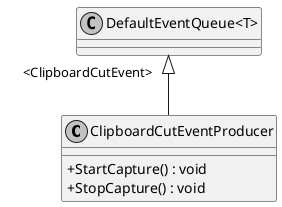 @startuml
skinparam monochrome true
skinparam ClassAttributeIconSize 0
class ClipboardCutEventProducer {
    + StartCapture() : void
    + StopCapture() : void
}
class "DefaultEventQueue<T>" {
}
"DefaultEventQueue<T>" "     <ClipboardCutEvent>" <|-- ClipboardCutEventProducer
@enduml
